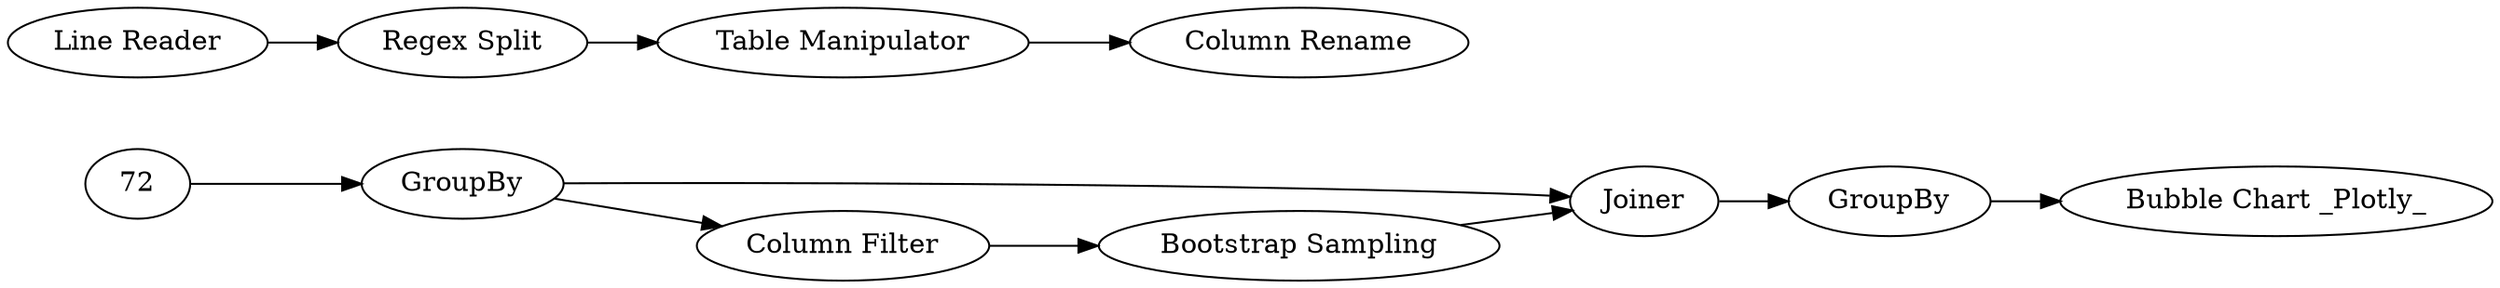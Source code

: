 digraph {
	62 [label=Joiner]
	63 [label=GroupBy]
	66 [label=GroupBy]
	70 [label="Bubble Chart _Plotly_"]
	65 [label="Bootstrap Sampling"]
	68 [label="Column Filter"]
	55 [label="Line Reader"]
	56 [label="Regex Split"]
	59 [label="Table Manipulator"]
	60 [label="Column Rename"]
	68 -> 65
	55 -> 56
	56 -> 59
	59 -> 60
	62 -> 66
	63 -> 62
	63 -> 68
	66 -> 70
	65 -> 62
	72 -> 63
	rankdir=LR
}

